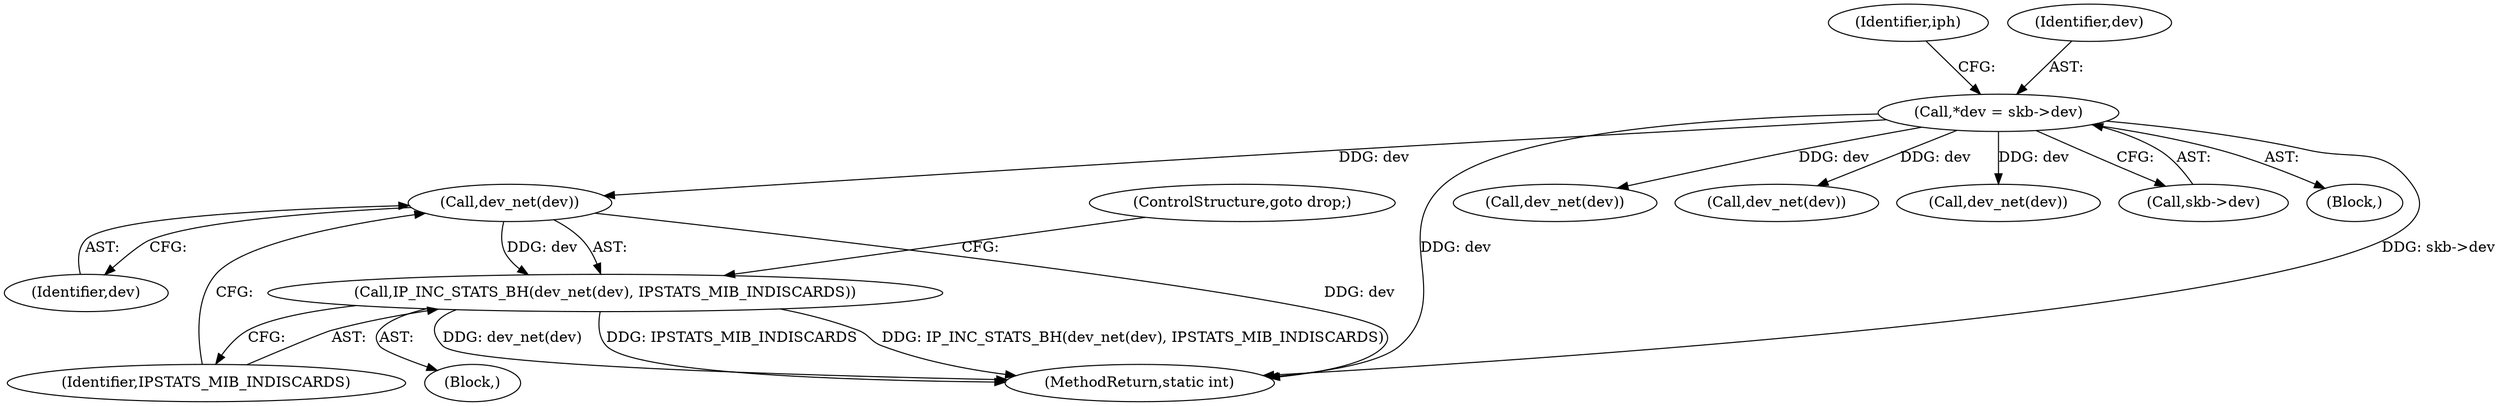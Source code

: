 digraph "0_linux_f8e9881c2aef1e982e5abc25c046820cd0b7cf64@pointer" {
"1000197" [label="(Call,dev_net(dev))"];
"1000109" [label="(Call,*dev = skb->dev)"];
"1000196" [label="(Call,IP_INC_STATS_BH(dev_net(dev), IPSTATS_MIB_INDISCARDS))"];
"1000116" [label="(Identifier,iph)"];
"1000195" [label="(Block,)"];
"1000109" [label="(Call,*dev = skb->dev)"];
"1000200" [label="(ControlStructure,goto drop;)"];
"1000268" [label="(MethodReturn,static int)"];
"1000177" [label="(Call,dev_net(dev))"];
"1000230" [label="(Call,dev_net(dev))"];
"1000198" [label="(Identifier,dev)"];
"1000261" [label="(Call,dev_net(dev))"];
"1000111" [label="(Call,skb->dev)"];
"1000105" [label="(Block,)"];
"1000110" [label="(Identifier,dev)"];
"1000199" [label="(Identifier,IPSTATS_MIB_INDISCARDS)"];
"1000196" [label="(Call,IP_INC_STATS_BH(dev_net(dev), IPSTATS_MIB_INDISCARDS))"];
"1000197" [label="(Call,dev_net(dev))"];
"1000197" -> "1000196"  [label="AST: "];
"1000197" -> "1000198"  [label="CFG: "];
"1000198" -> "1000197"  [label="AST: "];
"1000199" -> "1000197"  [label="CFG: "];
"1000197" -> "1000268"  [label="DDG: dev"];
"1000197" -> "1000196"  [label="DDG: dev"];
"1000109" -> "1000197"  [label="DDG: dev"];
"1000109" -> "1000105"  [label="AST: "];
"1000109" -> "1000111"  [label="CFG: "];
"1000110" -> "1000109"  [label="AST: "];
"1000111" -> "1000109"  [label="AST: "];
"1000116" -> "1000109"  [label="CFG: "];
"1000109" -> "1000268"  [label="DDG: dev"];
"1000109" -> "1000268"  [label="DDG: skb->dev"];
"1000109" -> "1000177"  [label="DDG: dev"];
"1000109" -> "1000230"  [label="DDG: dev"];
"1000109" -> "1000261"  [label="DDG: dev"];
"1000196" -> "1000195"  [label="AST: "];
"1000196" -> "1000199"  [label="CFG: "];
"1000199" -> "1000196"  [label="AST: "];
"1000200" -> "1000196"  [label="CFG: "];
"1000196" -> "1000268"  [label="DDG: dev_net(dev)"];
"1000196" -> "1000268"  [label="DDG: IPSTATS_MIB_INDISCARDS"];
"1000196" -> "1000268"  [label="DDG: IP_INC_STATS_BH(dev_net(dev), IPSTATS_MIB_INDISCARDS)"];
}
